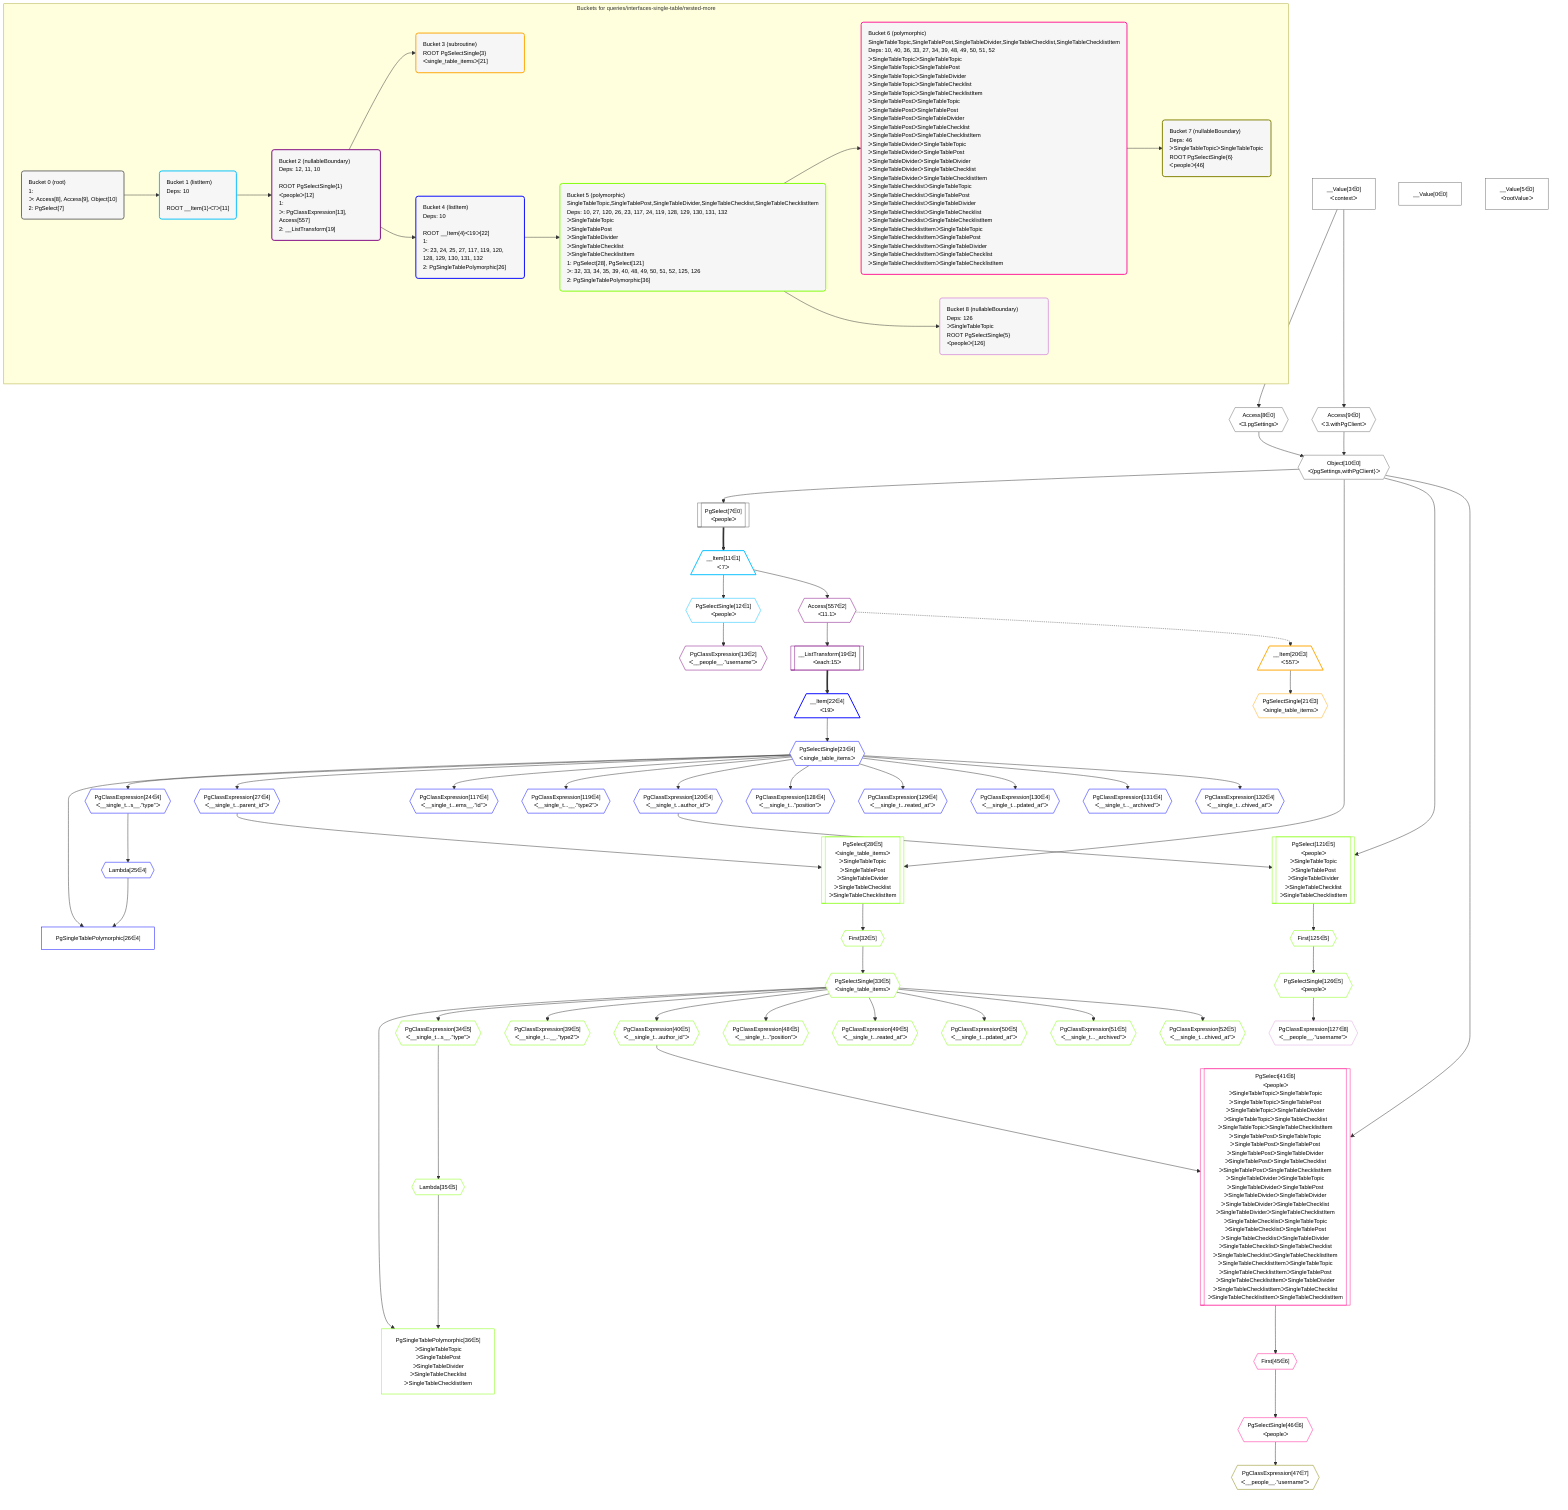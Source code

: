 %%{init: {'themeVariables': { 'fontSize': '12px'}}}%%
graph TD
    classDef path fill:#eee,stroke:#000,color:#000
    classDef plan fill:#fff,stroke-width:1px,color:#000
    classDef itemplan fill:#fff,stroke-width:2px,color:#000
    classDef unbatchedplan fill:#dff,stroke-width:1px,color:#000
    classDef sideeffectplan fill:#fcc,stroke-width:2px,color:#000
    classDef bucket fill:#f6f6f6,color:#000,stroke-width:2px,text-align:left


    %% plan dependencies
    Object10{{"Object[10∈0]<br />ᐸ{pgSettings,withPgClient}ᐳ"}}:::plan
    Access8{{"Access[8∈0]<br />ᐸ3.pgSettingsᐳ"}}:::plan
    Access9{{"Access[9∈0]<br />ᐸ3.withPgClientᐳ"}}:::plan
    Access8 & Access9 --> Object10
    __Value3["__Value[3∈0]<br />ᐸcontextᐳ"]:::plan
    __Value3 --> Access8
    __Value3 --> Access9
    PgSelect7[["PgSelect[7∈0]<br />ᐸpeopleᐳ"]]:::plan
    Object10 --> PgSelect7
    __Value0["__Value[0∈0]"]:::plan
    __Value5["__Value[5∈0]<br />ᐸrootValueᐳ"]:::plan
    __Item11[/"__Item[11∈1]<br />ᐸ7ᐳ"\]:::itemplan
    PgSelect7 ==> __Item11
    PgSelectSingle12{{"PgSelectSingle[12∈1]<br />ᐸpeopleᐳ"}}:::plan
    __Item11 --> PgSelectSingle12
    PgClassExpression13{{"PgClassExpression[13∈2]<br />ᐸ__people__.”username”ᐳ"}}:::plan
    PgSelectSingle12 --> PgClassExpression13
    Access557{{"Access[557∈2]<br />ᐸ11.1ᐳ"}}:::plan
    __Item11 --> Access557
    __ListTransform19[["__ListTransform[19∈2]<br />ᐸeach:15ᐳ"]]:::plan
    Access557 --> __ListTransform19
    PgSingleTablePolymorphic26["PgSingleTablePolymorphic[26∈4]"]:::plan
    Lambda25{{"Lambda[25∈4]"}}:::plan
    PgSelectSingle23{{"PgSelectSingle[23∈4]<br />ᐸsingle_table_itemsᐳ"}}:::plan
    Lambda25 & PgSelectSingle23 --> PgSingleTablePolymorphic26
    __Item22[/"__Item[22∈4]<br />ᐸ19ᐳ"\]:::itemplan
    __ListTransform19 ==> __Item22
    __Item22 --> PgSelectSingle23
    PgClassExpression24{{"PgClassExpression[24∈4]<br />ᐸ__single_t...s__.”type”ᐳ"}}:::plan
    PgSelectSingle23 --> PgClassExpression24
    PgClassExpression24 --> Lambda25
    PgClassExpression27{{"PgClassExpression[27∈4]<br />ᐸ__single_t...parent_id”ᐳ"}}:::plan
    PgSelectSingle23 --> PgClassExpression27
    PgClassExpression117{{"PgClassExpression[117∈4]<br />ᐸ__single_t...ems__.”id”ᐳ"}}:::plan
    PgSelectSingle23 --> PgClassExpression117
    PgClassExpression119{{"PgClassExpression[119∈4]<br />ᐸ__single_t...__.”type2”ᐳ"}}:::plan
    PgSelectSingle23 --> PgClassExpression119
    PgClassExpression120{{"PgClassExpression[120∈4]<br />ᐸ__single_t...author_id”ᐳ"}}:::plan
    PgSelectSingle23 --> PgClassExpression120
    PgClassExpression128{{"PgClassExpression[128∈4]<br />ᐸ__single_t...”position”ᐳ"}}:::plan
    PgSelectSingle23 --> PgClassExpression128
    PgClassExpression129{{"PgClassExpression[129∈4]<br />ᐸ__single_t...reated_at”ᐳ"}}:::plan
    PgSelectSingle23 --> PgClassExpression129
    PgClassExpression130{{"PgClassExpression[130∈4]<br />ᐸ__single_t...pdated_at”ᐳ"}}:::plan
    PgSelectSingle23 --> PgClassExpression130
    PgClassExpression131{{"PgClassExpression[131∈4]<br />ᐸ__single_t..._archived”ᐳ"}}:::plan
    PgSelectSingle23 --> PgClassExpression131
    PgClassExpression132{{"PgClassExpression[132∈4]<br />ᐸ__single_t...chived_at”ᐳ"}}:::plan
    PgSelectSingle23 --> PgClassExpression132
    __Item20[/"__Item[20∈3]<br />ᐸ557ᐳ"\]:::itemplan
    Access557 -.-> __Item20
    PgSelectSingle21{{"PgSelectSingle[21∈3]<br />ᐸsingle_table_itemsᐳ"}}:::plan
    __Item20 --> PgSelectSingle21
    PgSelect28[["PgSelect[28∈5]<br />ᐸsingle_table_itemsᐳ<br />ᐳSingleTableTopic<br />ᐳSingleTablePost<br />ᐳSingleTableDivider<br />ᐳSingleTableChecklist<br />ᐳSingleTableChecklistItem"]]:::plan
    Object10 & PgClassExpression27 --> PgSelect28
    PgSingleTablePolymorphic36["PgSingleTablePolymorphic[36∈5]<br />ᐳSingleTableTopic<br />ᐳSingleTablePost<br />ᐳSingleTableDivider<br />ᐳSingleTableChecklist<br />ᐳSingleTableChecklistItem"]:::plan
    Lambda35{{"Lambda[35∈5]"}}:::plan
    PgSelectSingle33{{"PgSelectSingle[33∈5]<br />ᐸsingle_table_itemsᐳ"}}:::plan
    Lambda35 & PgSelectSingle33 --> PgSingleTablePolymorphic36
    PgSelect121[["PgSelect[121∈5]<br />ᐸpeopleᐳ<br />ᐳSingleTableTopic<br />ᐳSingleTablePost<br />ᐳSingleTableDivider<br />ᐳSingleTableChecklist<br />ᐳSingleTableChecklistItem"]]:::plan
    Object10 & PgClassExpression120 --> PgSelect121
    First32{{"First[32∈5]"}}:::plan
    PgSelect28 --> First32
    First32 --> PgSelectSingle33
    PgClassExpression34{{"PgClassExpression[34∈5]<br />ᐸ__single_t...s__.”type”ᐳ"}}:::plan
    PgSelectSingle33 --> PgClassExpression34
    PgClassExpression34 --> Lambda35
    PgClassExpression39{{"PgClassExpression[39∈5]<br />ᐸ__single_t...__.”type2”ᐳ"}}:::plan
    PgSelectSingle33 --> PgClassExpression39
    PgClassExpression40{{"PgClassExpression[40∈5]<br />ᐸ__single_t...author_id”ᐳ"}}:::plan
    PgSelectSingle33 --> PgClassExpression40
    PgClassExpression48{{"PgClassExpression[48∈5]<br />ᐸ__single_t...”position”ᐳ"}}:::plan
    PgSelectSingle33 --> PgClassExpression48
    PgClassExpression49{{"PgClassExpression[49∈5]<br />ᐸ__single_t...reated_at”ᐳ"}}:::plan
    PgSelectSingle33 --> PgClassExpression49
    PgClassExpression50{{"PgClassExpression[50∈5]<br />ᐸ__single_t...pdated_at”ᐳ"}}:::plan
    PgSelectSingle33 --> PgClassExpression50
    PgClassExpression51{{"PgClassExpression[51∈5]<br />ᐸ__single_t..._archived”ᐳ"}}:::plan
    PgSelectSingle33 --> PgClassExpression51
    PgClassExpression52{{"PgClassExpression[52∈5]<br />ᐸ__single_t...chived_at”ᐳ"}}:::plan
    PgSelectSingle33 --> PgClassExpression52
    First125{{"First[125∈5]"}}:::plan
    PgSelect121 --> First125
    PgSelectSingle126{{"PgSelectSingle[126∈5]<br />ᐸpeopleᐳ"}}:::plan
    First125 --> PgSelectSingle126
    PgClassExpression127{{"PgClassExpression[127∈8]<br />ᐸ__people__.”username”ᐳ"}}:::plan
    PgSelectSingle126 --> PgClassExpression127
    PgSelect41[["PgSelect[41∈6]<br />ᐸpeopleᐳ<br />ᐳSingleTableTopicᐳSingleTableTopic<br />ᐳSingleTableTopicᐳSingleTablePost<br />ᐳSingleTableTopicᐳSingleTableDivider<br />ᐳSingleTableTopicᐳSingleTableChecklist<br />ᐳSingleTableTopicᐳSingleTableChecklistItem<br />ᐳSingleTablePostᐳSingleTableTopic<br />ᐳSingleTablePostᐳSingleTablePost<br />ᐳSingleTablePostᐳSingleTableDivider<br />ᐳSingleTablePostᐳSingleTableChecklist<br />ᐳSingleTablePostᐳSingleTableChecklistItem<br />ᐳSingleTableDividerᐳSingleTableTopic<br />ᐳSingleTableDividerᐳSingleTablePost<br />ᐳSingleTableDividerᐳSingleTableDivider<br />ᐳSingleTableDividerᐳSingleTableChecklist<br />ᐳSingleTableDividerᐳSingleTableChecklistItem<br />ᐳSingleTableChecklistᐳSingleTableTopic<br />ᐳSingleTableChecklistᐳSingleTablePost<br />ᐳSingleTableChecklistᐳSingleTableDivider<br />ᐳSingleTableChecklistᐳSingleTableChecklist<br />ᐳSingleTableChecklistᐳSingleTableChecklistItem<br />ᐳSingleTableChecklistItemᐳSingleTableTopic<br />ᐳSingleTableChecklistItemᐳSingleTablePost<br />ᐳSingleTableChecklistItemᐳSingleTableDivider<br />ᐳSingleTableChecklistItemᐳSingleTableChecklist<br />ᐳSingleTableChecklistItemᐳSingleTableChecklistItem"]]:::plan
    Object10 & PgClassExpression40 --> PgSelect41
    First45{{"First[45∈6]"}}:::plan
    PgSelect41 --> First45
    PgSelectSingle46{{"PgSelectSingle[46∈6]<br />ᐸpeopleᐳ"}}:::plan
    First45 --> PgSelectSingle46
    PgClassExpression47{{"PgClassExpression[47∈7]<br />ᐸ__people__.”username”ᐳ"}}:::plan
    PgSelectSingle46 --> PgClassExpression47

    %% define steps

    subgraph "Buckets for queries/interfaces-single-table/nested-more"
    Bucket0("Bucket 0 (root)<br />1: <br />ᐳ: Access[8], Access[9], Object[10]<br />2: PgSelect[7]"):::bucket
    classDef bucket0 stroke:#696969
    class Bucket0,__Value0,__Value3,__Value5,PgSelect7,Access8,Access9,Object10 bucket0
    Bucket1("Bucket 1 (listItem)<br />Deps: 10<br /><br />ROOT __Item{1}ᐸ7ᐳ[11]"):::bucket
    classDef bucket1 stroke:#00bfff
    class Bucket1,__Item11,PgSelectSingle12 bucket1
    Bucket2("Bucket 2 (nullableBoundary)<br />Deps: 12, 11, 10<br /><br />ROOT PgSelectSingle{1}ᐸpeopleᐳ[12]<br />1: <br />ᐳ: PgClassExpression[13], Access[557]<br />2: __ListTransform[19]"):::bucket
    classDef bucket2 stroke:#7f007f
    class Bucket2,PgClassExpression13,__ListTransform19,Access557 bucket2
    Bucket3("Bucket 3 (subroutine)<br />ROOT PgSelectSingle{3}ᐸsingle_table_itemsᐳ[21]"):::bucket
    classDef bucket3 stroke:#ffa500
    class Bucket3,__Item20,PgSelectSingle21 bucket3
    Bucket4("Bucket 4 (listItem)<br />Deps: 10<br /><br />ROOT __Item{4}ᐸ19ᐳ[22]<br />1: <br />ᐳ: 23, 24, 25, 27, 117, 119, 120, 128, 129, 130, 131, 132<br />2: PgSingleTablePolymorphic[26]"):::bucket
    classDef bucket4 stroke:#0000ff
    class Bucket4,__Item22,PgSelectSingle23,PgClassExpression24,Lambda25,PgSingleTablePolymorphic26,PgClassExpression27,PgClassExpression117,PgClassExpression119,PgClassExpression120,PgClassExpression128,PgClassExpression129,PgClassExpression130,PgClassExpression131,PgClassExpression132 bucket4
    Bucket5("Bucket 5 (polymorphic)<br />SingleTableTopic,SingleTablePost,SingleTableDivider,SingleTableChecklist,SingleTableChecklistItem<br />Deps: 10, 27, 120, 26, 23, 117, 24, 119, 128, 129, 130, 131, 132<br />ᐳSingleTableTopic<br />ᐳSingleTablePost<br />ᐳSingleTableDivider<br />ᐳSingleTableChecklist<br />ᐳSingleTableChecklistItem<br />1: PgSelect[28], PgSelect[121]<br />ᐳ: 32, 33, 34, 35, 39, 40, 48, 49, 50, 51, 52, 125, 126<br />2: PgSingleTablePolymorphic[36]"):::bucket
    classDef bucket5 stroke:#7fff00
    class Bucket5,PgSelect28,First32,PgSelectSingle33,PgClassExpression34,Lambda35,PgSingleTablePolymorphic36,PgClassExpression39,PgClassExpression40,PgClassExpression48,PgClassExpression49,PgClassExpression50,PgClassExpression51,PgClassExpression52,PgSelect121,First125,PgSelectSingle126 bucket5
    Bucket6("Bucket 6 (polymorphic)<br />SingleTableTopic,SingleTablePost,SingleTableDivider,SingleTableChecklist,SingleTableChecklistItem<br />Deps: 10, 40, 36, 33, 27, 34, 39, 48, 49, 50, 51, 52<br />ᐳSingleTableTopicᐳSingleTableTopic<br />ᐳSingleTableTopicᐳSingleTablePost<br />ᐳSingleTableTopicᐳSingleTableDivider<br />ᐳSingleTableTopicᐳSingleTableChecklist<br />ᐳSingleTableTopicᐳSingleTableChecklistItem<br />ᐳSingleTablePostᐳSingleTableTopic<br />ᐳSingleTablePostᐳSingleTablePost<br />ᐳSingleTablePostᐳSingleTableDivider<br />ᐳSingleTablePostᐳSingleTableChecklist<br />ᐳSingleTablePostᐳSingleTableChecklistItem<br />ᐳSingleTableDividerᐳSingleTableTopic<br />ᐳSingleTableDividerᐳSingleTablePost<br />ᐳSingleTableDividerᐳSingleTableDivider<br />ᐳSingleTableDividerᐳSingleTableChecklist<br />ᐳSingleTableDividerᐳSingleTableChecklistItem<br />ᐳSingleTableChecklistᐳSingleTableTopic<br />ᐳSingleTableChecklistᐳSingleTablePost<br />ᐳSingleTableChecklistᐳSingleTableDivider<br />ᐳSingleTableChecklistᐳSingleTableChecklist<br />ᐳSingleTableChecklistᐳSingleTableChecklistItem<br />ᐳSingleTableChecklistItemᐳSingleTableTopic<br />ᐳSingleTableChecklistItemᐳSingleTablePost<br />ᐳSingleTableChecklistItemᐳSingleTableDivider<br />ᐳSingleTableChecklistItemᐳSingleTableChecklist<br />ᐳSingleTableChecklistItemᐳSingleTableChecklistItem"):::bucket
    classDef bucket6 stroke:#ff1493
    class Bucket6,PgSelect41,First45,PgSelectSingle46 bucket6
    Bucket7("Bucket 7 (nullableBoundary)<br />Deps: 46<br />ᐳSingleTableTopicᐳSingleTableTopic<br />ROOT PgSelectSingle{6}ᐸpeopleᐳ[46]"):::bucket
    classDef bucket7 stroke:#808000
    class Bucket7,PgClassExpression47 bucket7
    Bucket8("Bucket 8 (nullableBoundary)<br />Deps: 126<br />ᐳSingleTableTopic<br />ROOT PgSelectSingle{5}ᐸpeopleᐳ[126]"):::bucket
    classDef bucket8 stroke:#dda0dd
    class Bucket8,PgClassExpression127 bucket8
    Bucket0 --> Bucket1
    Bucket1 --> Bucket2
    Bucket2 --> Bucket3 & Bucket4
    Bucket4 --> Bucket5
    Bucket5 --> Bucket6 & Bucket8
    Bucket6 --> Bucket7
    end